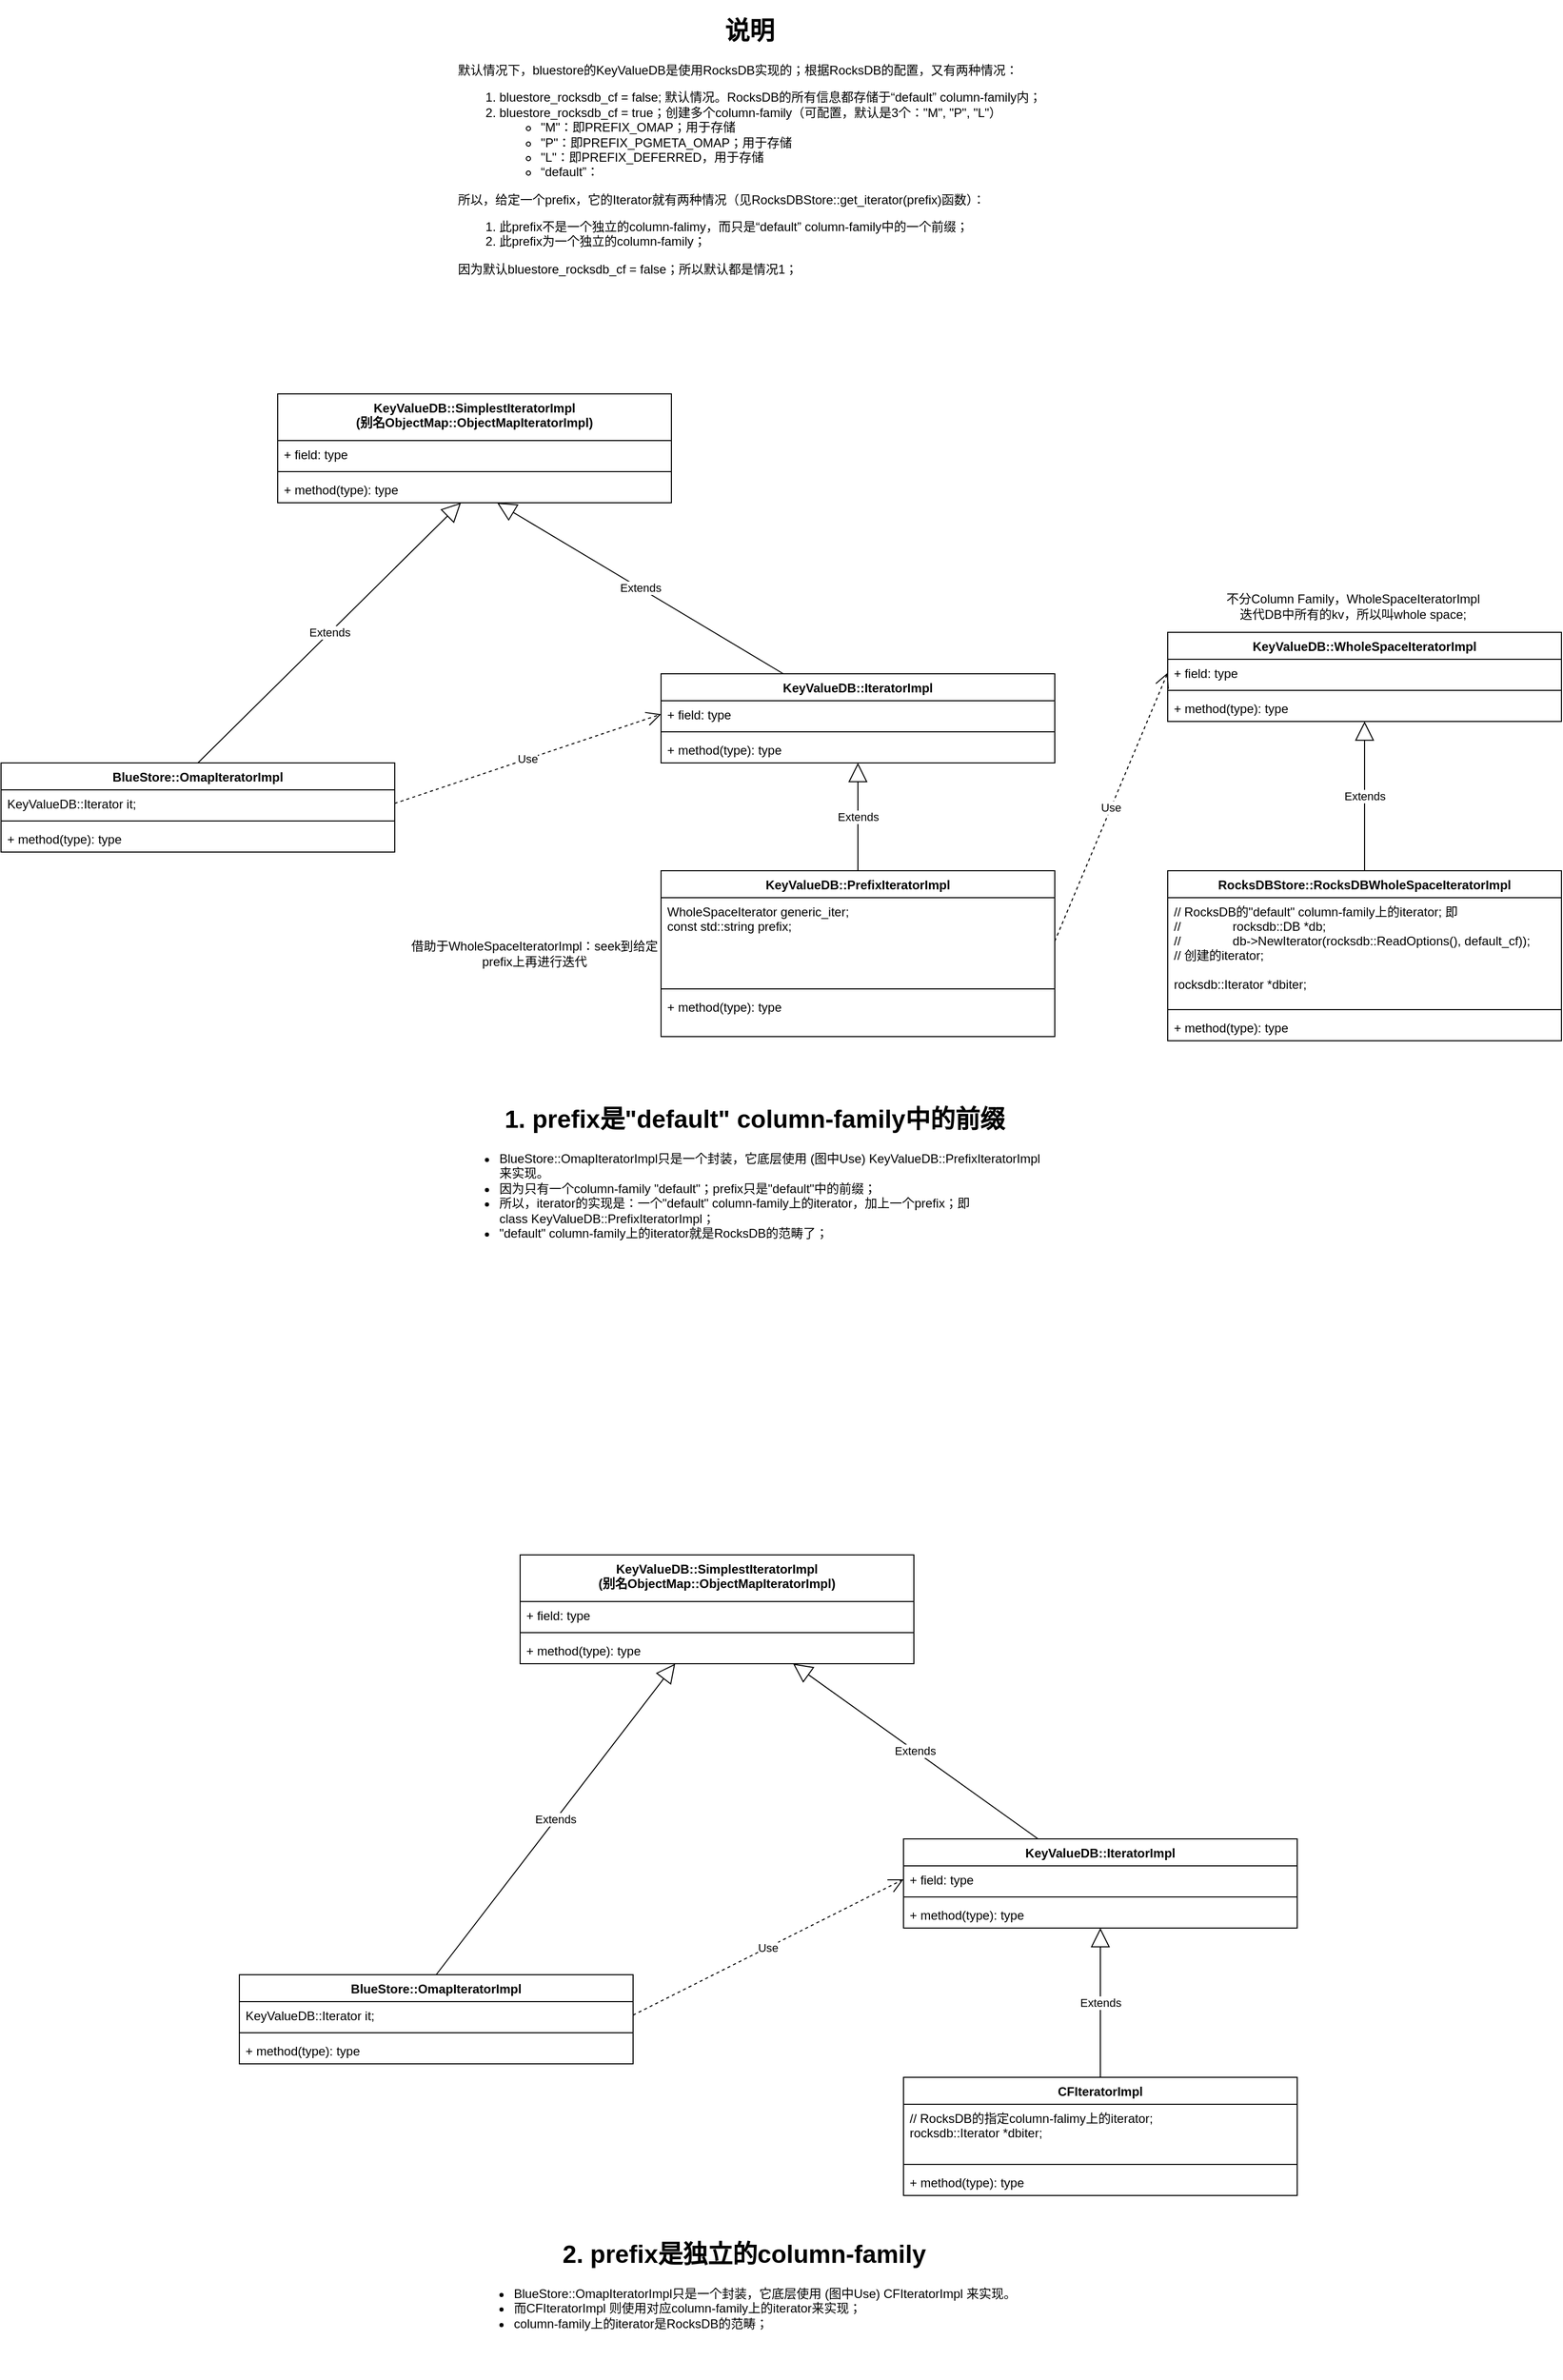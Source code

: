 <mxfile version="20.2.1" type="device"><diagram id="C5RBs43oDa-KdzZeNtuy" name="KeyValDB的迭代器"><mxGraphModel dx="2573" dy="949" grid="1" gridSize="10" guides="1" tooltips="1" connect="1" arrows="1" fold="1" page="1" pageScale="1" pageWidth="827" pageHeight="1169" math="0" shadow="0"><root><mxCell id="WIyWlLk6GJQsqaUBKTNV-0"/><mxCell id="WIyWlLk6GJQsqaUBKTNV-1" parent="WIyWlLk6GJQsqaUBKTNV-0"/><mxCell id="phfRpfMRL1szRD0uR-18-8" value="KeyValueDB::SimplestIteratorImpl&#10;(别名ObjectMap::ObjectMapIteratorImpl)&#10;" style="swimlane;fontStyle=1;align=center;verticalAlign=top;childLayout=stackLayout;horizontal=1;startSize=45;horizontalStack=0;resizeParent=1;resizeParentMax=0;resizeLast=0;collapsible=1;marginBottom=0;" parent="WIyWlLk6GJQsqaUBKTNV-1" vertex="1"><mxGeometry x="-473" y="410" width="380" height="105" as="geometry"/></mxCell><mxCell id="phfRpfMRL1szRD0uR-18-9" value="+ field: type" style="text;strokeColor=none;fillColor=none;align=left;verticalAlign=top;spacingLeft=4;spacingRight=4;overflow=hidden;rotatable=0;points=[[0,0.5],[1,0.5]];portConstraint=eastwest;" parent="phfRpfMRL1szRD0uR-18-8" vertex="1"><mxGeometry y="45" width="380" height="26" as="geometry"/></mxCell><mxCell id="phfRpfMRL1szRD0uR-18-10" value="" style="line;strokeWidth=1;fillColor=none;align=left;verticalAlign=middle;spacingTop=-1;spacingLeft=3;spacingRight=3;rotatable=0;labelPosition=right;points=[];portConstraint=eastwest;" parent="phfRpfMRL1szRD0uR-18-8" vertex="1"><mxGeometry y="71" width="380" height="8" as="geometry"/></mxCell><mxCell id="phfRpfMRL1szRD0uR-18-11" value="+ method(type): type" style="text;strokeColor=none;fillColor=none;align=left;verticalAlign=top;spacingLeft=4;spacingRight=4;overflow=hidden;rotatable=0;points=[[0,0.5],[1,0.5]];portConstraint=eastwest;" parent="phfRpfMRL1szRD0uR-18-8" vertex="1"><mxGeometry y="79" width="380" height="26" as="geometry"/></mxCell><mxCell id="phfRpfMRL1szRD0uR-18-12" value="KeyValueDB::IteratorImpl" style="swimlane;fontStyle=1;align=center;verticalAlign=top;childLayout=stackLayout;horizontal=1;startSize=26;horizontalStack=0;resizeParent=1;resizeParentMax=0;resizeLast=0;collapsible=1;marginBottom=0;" parent="WIyWlLk6GJQsqaUBKTNV-1" vertex="1"><mxGeometry x="-103" y="680" width="380" height="86" as="geometry"/></mxCell><mxCell id="phfRpfMRL1szRD0uR-18-13" value="+ field: type" style="text;strokeColor=none;fillColor=none;align=left;verticalAlign=top;spacingLeft=4;spacingRight=4;overflow=hidden;rotatable=0;points=[[0,0.5],[1,0.5]];portConstraint=eastwest;" parent="phfRpfMRL1szRD0uR-18-12" vertex="1"><mxGeometry y="26" width="380" height="26" as="geometry"/></mxCell><mxCell id="phfRpfMRL1szRD0uR-18-14" value="" style="line;strokeWidth=1;fillColor=none;align=left;verticalAlign=middle;spacingTop=-1;spacingLeft=3;spacingRight=3;rotatable=0;labelPosition=right;points=[];portConstraint=eastwest;" parent="phfRpfMRL1szRD0uR-18-12" vertex="1"><mxGeometry y="52" width="380" height="8" as="geometry"/></mxCell><mxCell id="phfRpfMRL1szRD0uR-18-15" value="+ method(type): type" style="text;strokeColor=none;fillColor=none;align=left;verticalAlign=top;spacingLeft=4;spacingRight=4;overflow=hidden;rotatable=0;points=[[0,0.5],[1,0.5]];portConstraint=eastwest;" parent="phfRpfMRL1szRD0uR-18-12" vertex="1"><mxGeometry y="60" width="380" height="26" as="geometry"/></mxCell><mxCell id="phfRpfMRL1szRD0uR-18-16" value="KeyValueDB::PrefixIteratorImpl" style="swimlane;fontStyle=1;align=center;verticalAlign=top;childLayout=stackLayout;horizontal=1;startSize=26;horizontalStack=0;resizeParent=1;resizeParentMax=0;resizeLast=0;collapsible=1;marginBottom=0;" parent="WIyWlLk6GJQsqaUBKTNV-1" vertex="1"><mxGeometry x="-103" y="870" width="380" height="160" as="geometry"/></mxCell><mxCell id="phfRpfMRL1szRD0uR-18-17" value="WholeSpaceIterator generic_iter;&#10;const std::string prefix;" style="text;strokeColor=none;fillColor=none;align=left;verticalAlign=top;spacingLeft=4;spacingRight=4;overflow=hidden;rotatable=0;points=[[0,0.5],[1,0.5]];portConstraint=eastwest;" parent="phfRpfMRL1szRD0uR-18-16" vertex="1"><mxGeometry y="26" width="380" height="84" as="geometry"/></mxCell><mxCell id="phfRpfMRL1szRD0uR-18-18" value="" style="line;strokeWidth=1;fillColor=none;align=left;verticalAlign=middle;spacingTop=-1;spacingLeft=3;spacingRight=3;rotatable=0;labelPosition=right;points=[];portConstraint=eastwest;" parent="phfRpfMRL1szRD0uR-18-16" vertex="1"><mxGeometry y="110" width="380" height="8" as="geometry"/></mxCell><mxCell id="phfRpfMRL1szRD0uR-18-19" value="+ method(type): type" style="text;strokeColor=none;fillColor=none;align=left;verticalAlign=top;spacingLeft=4;spacingRight=4;overflow=hidden;rotatable=0;points=[[0,0.5],[1,0.5]];portConstraint=eastwest;" parent="phfRpfMRL1szRD0uR-18-16" vertex="1"><mxGeometry y="118" width="380" height="42" as="geometry"/></mxCell><mxCell id="phfRpfMRL1szRD0uR-18-20" value="KeyValueDB::WholeSpaceIteratorImpl" style="swimlane;fontStyle=1;align=center;verticalAlign=top;childLayout=stackLayout;horizontal=1;startSize=26;horizontalStack=0;resizeParent=1;resizeParentMax=0;resizeLast=0;collapsible=1;marginBottom=0;" parent="WIyWlLk6GJQsqaUBKTNV-1" vertex="1"><mxGeometry x="386" y="640" width="380" height="86" as="geometry"/></mxCell><mxCell id="phfRpfMRL1szRD0uR-18-21" value="+ field: type" style="text;strokeColor=none;fillColor=none;align=left;verticalAlign=top;spacingLeft=4;spacingRight=4;overflow=hidden;rotatable=0;points=[[0,0.5],[1,0.5]];portConstraint=eastwest;" parent="phfRpfMRL1szRD0uR-18-20" vertex="1"><mxGeometry y="26" width="380" height="26" as="geometry"/></mxCell><mxCell id="phfRpfMRL1szRD0uR-18-22" value="" style="line;strokeWidth=1;fillColor=none;align=left;verticalAlign=middle;spacingTop=-1;spacingLeft=3;spacingRight=3;rotatable=0;labelPosition=right;points=[];portConstraint=eastwest;" parent="phfRpfMRL1szRD0uR-18-20" vertex="1"><mxGeometry y="52" width="380" height="8" as="geometry"/></mxCell><mxCell id="phfRpfMRL1szRD0uR-18-23" value="+ method(type): type" style="text;strokeColor=none;fillColor=none;align=left;verticalAlign=top;spacingLeft=4;spacingRight=4;overflow=hidden;rotatable=0;points=[[0,0.5],[1,0.5]];portConstraint=eastwest;" parent="phfRpfMRL1szRD0uR-18-20" vertex="1"><mxGeometry y="60" width="380" height="26" as="geometry"/></mxCell><mxCell id="phfRpfMRL1szRD0uR-18-29" value="Extends" style="endArrow=block;endSize=16;endFill=0;html=1;curved=1;" parent="WIyWlLk6GJQsqaUBKTNV-1" source="phfRpfMRL1szRD0uR-18-12" target="phfRpfMRL1szRD0uR-18-11" edge="1"><mxGeometry width="160" relative="1" as="geometry"><mxPoint x="-83" y="660" as="sourcePoint"/><mxPoint x="77" y="660" as="targetPoint"/></mxGeometry></mxCell><mxCell id="phfRpfMRL1szRD0uR-18-34" value="Use" style="endArrow=open;endSize=12;dashed=1;html=1;curved=1;exitX=1;exitY=0.5;exitDx=0;exitDy=0;entryX=0;entryY=0.5;entryDx=0;entryDy=0;" parent="WIyWlLk6GJQsqaUBKTNV-1" source="phfRpfMRL1szRD0uR-18-17" target="phfRpfMRL1szRD0uR-18-21" edge="1"><mxGeometry width="160" relative="1" as="geometry"><mxPoint x="387" y="960" as="sourcePoint"/><mxPoint x="547" y="960" as="targetPoint"/></mxGeometry></mxCell><mxCell id="phfRpfMRL1szRD0uR-18-35" value="RocksDBStore::RocksDBWholeSpaceIteratorImpl" style="swimlane;fontStyle=1;align=center;verticalAlign=top;childLayout=stackLayout;horizontal=1;startSize=26;horizontalStack=0;resizeParent=1;resizeParentMax=0;resizeLast=0;collapsible=1;marginBottom=0;" parent="WIyWlLk6GJQsqaUBKTNV-1" vertex="1"><mxGeometry x="386" y="870" width="380" height="164" as="geometry"/></mxCell><mxCell id="phfRpfMRL1szRD0uR-18-36" value="// RocksDB的&quot;default&quot; column-family上的iterator; 即&#10;//               rocksdb::DB *db;&#10;//               db-&gt;NewIterator(rocksdb::ReadOptions(), default_cf));&#10;// 创建的iterator;&#10;&#10;rocksdb::Iterator *dbiter;" style="text;strokeColor=none;fillColor=none;align=left;verticalAlign=top;spacingLeft=4;spacingRight=4;overflow=hidden;rotatable=0;points=[[0,0.5],[1,0.5]];portConstraint=eastwest;" parent="phfRpfMRL1szRD0uR-18-35" vertex="1"><mxGeometry y="26" width="380" height="104" as="geometry"/></mxCell><mxCell id="phfRpfMRL1szRD0uR-18-37" value="" style="line;strokeWidth=1;fillColor=none;align=left;verticalAlign=middle;spacingTop=-1;spacingLeft=3;spacingRight=3;rotatable=0;labelPosition=right;points=[];portConstraint=eastwest;" parent="phfRpfMRL1szRD0uR-18-35" vertex="1"><mxGeometry y="130" width="380" height="8" as="geometry"/></mxCell><mxCell id="phfRpfMRL1szRD0uR-18-38" value="+ method(type): type" style="text;strokeColor=none;fillColor=none;align=left;verticalAlign=top;spacingLeft=4;spacingRight=4;overflow=hidden;rotatable=0;points=[[0,0.5],[1,0.5]];portConstraint=eastwest;" parent="phfRpfMRL1szRD0uR-18-35" vertex="1"><mxGeometry y="138" width="380" height="26" as="geometry"/></mxCell><mxCell id="phfRpfMRL1szRD0uR-18-57" value="KeyValueDB::IteratorImpl" style="swimlane;fontStyle=1;align=center;verticalAlign=top;childLayout=stackLayout;horizontal=1;startSize=26;horizontalStack=0;resizeParent=1;resizeParentMax=0;resizeLast=0;collapsible=1;marginBottom=0;" parent="WIyWlLk6GJQsqaUBKTNV-1" vertex="1"><mxGeometry x="131" y="1804" width="380" height="86" as="geometry"/></mxCell><mxCell id="phfRpfMRL1szRD0uR-18-58" value="+ field: type" style="text;strokeColor=none;fillColor=none;align=left;verticalAlign=top;spacingLeft=4;spacingRight=4;overflow=hidden;rotatable=0;points=[[0,0.5],[1,0.5]];portConstraint=eastwest;" parent="phfRpfMRL1szRD0uR-18-57" vertex="1"><mxGeometry y="26" width="380" height="26" as="geometry"/></mxCell><mxCell id="phfRpfMRL1szRD0uR-18-59" value="" style="line;strokeWidth=1;fillColor=none;align=left;verticalAlign=middle;spacingTop=-1;spacingLeft=3;spacingRight=3;rotatable=0;labelPosition=right;points=[];portConstraint=eastwest;" parent="phfRpfMRL1szRD0uR-18-57" vertex="1"><mxGeometry y="52" width="380" height="8" as="geometry"/></mxCell><mxCell id="phfRpfMRL1szRD0uR-18-60" value="+ method(type): type" style="text;strokeColor=none;fillColor=none;align=left;verticalAlign=top;spacingLeft=4;spacingRight=4;overflow=hidden;rotatable=0;points=[[0,0.5],[1,0.5]];portConstraint=eastwest;" parent="phfRpfMRL1szRD0uR-18-57" vertex="1"><mxGeometry y="60" width="380" height="26" as="geometry"/></mxCell><mxCell id="phfRpfMRL1szRD0uR-18-61" value="Extends" style="endArrow=block;endSize=16;endFill=0;html=1;curved=1;" parent="WIyWlLk6GJQsqaUBKTNV-1" source="phfRpfMRL1szRD0uR-18-57" target="LUDk4Wp6QJi_mFmoKqDt-0" edge="1"><mxGeometry width="160" relative="1" as="geometry"><mxPoint x="151" y="1754" as="sourcePoint"/><mxPoint x="-31.76" y="1581" as="targetPoint"/></mxGeometry></mxCell><mxCell id="phfRpfMRL1szRD0uR-18-62" value="CFIteratorImpl" style="swimlane;fontStyle=1;align=center;verticalAlign=top;childLayout=stackLayout;horizontal=1;startSize=26;horizontalStack=0;resizeParent=1;resizeParentMax=0;resizeLast=0;collapsible=1;marginBottom=0;" parent="WIyWlLk6GJQsqaUBKTNV-1" vertex="1"><mxGeometry x="131" y="2034" width="380" height="114" as="geometry"/></mxCell><mxCell id="phfRpfMRL1szRD0uR-18-63" value="// RocksDB的指定column-falimy上的iterator;&#10;rocksdb::Iterator *dbiter;" style="text;strokeColor=none;fillColor=none;align=left;verticalAlign=top;spacingLeft=4;spacingRight=4;overflow=hidden;rotatable=0;points=[[0,0.5],[1,0.5]];portConstraint=eastwest;" parent="phfRpfMRL1szRD0uR-18-62" vertex="1"><mxGeometry y="26" width="380" height="54" as="geometry"/></mxCell><mxCell id="phfRpfMRL1szRD0uR-18-64" value="" style="line;strokeWidth=1;fillColor=none;align=left;verticalAlign=middle;spacingTop=-1;spacingLeft=3;spacingRight=3;rotatable=0;labelPosition=right;points=[];portConstraint=eastwest;" parent="phfRpfMRL1szRD0uR-18-62" vertex="1"><mxGeometry y="80" width="380" height="8" as="geometry"/></mxCell><mxCell id="phfRpfMRL1szRD0uR-18-65" value="+ method(type): type" style="text;strokeColor=none;fillColor=none;align=left;verticalAlign=top;spacingLeft=4;spacingRight=4;overflow=hidden;rotatable=0;points=[[0,0.5],[1,0.5]];portConstraint=eastwest;" parent="phfRpfMRL1szRD0uR-18-62" vertex="1"><mxGeometry y="88" width="380" height="26" as="geometry"/></mxCell><mxCell id="phfRpfMRL1szRD0uR-18-67" value="BlueStore::OmapIteratorImpl" style="swimlane;fontStyle=1;align=center;verticalAlign=top;childLayout=stackLayout;horizontal=1;startSize=26;horizontalStack=0;resizeParent=1;resizeParentMax=0;resizeLast=0;collapsible=1;marginBottom=0;" parent="WIyWlLk6GJQsqaUBKTNV-1" vertex="1"><mxGeometry x="-740" y="766" width="380" height="86" as="geometry"/></mxCell><mxCell id="phfRpfMRL1szRD0uR-18-68" value="KeyValueDB::Iterator it;" style="text;strokeColor=none;fillColor=none;align=left;verticalAlign=top;spacingLeft=4;spacingRight=4;overflow=hidden;rotatable=0;points=[[0,0.5],[1,0.5]];portConstraint=eastwest;" parent="phfRpfMRL1szRD0uR-18-67" vertex="1"><mxGeometry y="26" width="380" height="26" as="geometry"/></mxCell><mxCell id="phfRpfMRL1szRD0uR-18-69" value="" style="line;strokeWidth=1;fillColor=none;align=left;verticalAlign=middle;spacingTop=-1;spacingLeft=3;spacingRight=3;rotatable=0;labelPosition=right;points=[];portConstraint=eastwest;" parent="phfRpfMRL1szRD0uR-18-67" vertex="1"><mxGeometry y="52" width="380" height="8" as="geometry"/></mxCell><mxCell id="phfRpfMRL1szRD0uR-18-70" value="+ method(type): type" style="text;strokeColor=none;fillColor=none;align=left;verticalAlign=top;spacingLeft=4;spacingRight=4;overflow=hidden;rotatable=0;points=[[0,0.5],[1,0.5]];portConstraint=eastwest;" parent="phfRpfMRL1szRD0uR-18-67" vertex="1"><mxGeometry y="60" width="380" height="26" as="geometry"/></mxCell><mxCell id="phfRpfMRL1szRD0uR-18-71" value="Extends" style="endArrow=block;endSize=16;endFill=0;html=1;curved=1;exitX=0.5;exitY=0;exitDx=0;exitDy=0;" parent="WIyWlLk6GJQsqaUBKTNV-1" source="phfRpfMRL1szRD0uR-18-16" target="phfRpfMRL1szRD0uR-18-15" edge="1"><mxGeometry width="160" relative="1" as="geometry"><mxPoint x="-93" y="1154" as="sourcePoint"/><mxPoint x="-403" y="1030" as="targetPoint"/></mxGeometry></mxCell><mxCell id="phfRpfMRL1szRD0uR-18-72" value="Extends" style="endArrow=block;endSize=16;endFill=0;html=1;curved=1;exitX=0.5;exitY=0;exitDx=0;exitDy=0;" parent="WIyWlLk6GJQsqaUBKTNV-1" source="phfRpfMRL1szRD0uR-18-35" target="phfRpfMRL1szRD0uR-18-23" edge="1"><mxGeometry width="160" relative="1" as="geometry"><mxPoint x="656" y="1234" as="sourcePoint"/><mxPoint x="656" y="1130" as="targetPoint"/></mxGeometry></mxCell><mxCell id="phfRpfMRL1szRD0uR-18-73" value="Extends" style="endArrow=block;endSize=16;endFill=0;html=1;curved=1;exitX=0.5;exitY=0;exitDx=0;exitDy=0;entryX=0.5;entryY=1;entryDx=0;entryDy=0;entryPerimeter=0;" parent="WIyWlLk6GJQsqaUBKTNV-1" source="phfRpfMRL1szRD0uR-18-62" target="phfRpfMRL1szRD0uR-18-60" edge="1"><mxGeometry width="160" relative="1" as="geometry"><mxPoint x="681" y="2058" as="sourcePoint"/><mxPoint x="681" y="1914" as="targetPoint"/></mxGeometry></mxCell><mxCell id="phfRpfMRL1szRD0uR-18-74" value="Extends" style="endArrow=block;endSize=16;endFill=0;html=1;curved=1;exitX=0.5;exitY=0;exitDx=0;exitDy=0;" parent="WIyWlLk6GJQsqaUBKTNV-1" source="phfRpfMRL1szRD0uR-18-67" target="phfRpfMRL1szRD0uR-18-11" edge="1"><mxGeometry width="160" relative="1" as="geometry"><mxPoint x="-247.569" y="789" as="sourcePoint"/><mxPoint x="-532.997" y="600" as="targetPoint"/></mxGeometry></mxCell><mxCell id="phfRpfMRL1szRD0uR-18-76" value="Use" style="endArrow=open;endSize=12;dashed=1;html=1;curved=1;exitX=1;exitY=0.5;exitDx=0;exitDy=0;entryX=0;entryY=0.5;entryDx=0;entryDy=0;" parent="WIyWlLk6GJQsqaUBKTNV-1" source="phfRpfMRL1szRD0uR-18-68" target="phfRpfMRL1szRD0uR-18-13" edge="1"><mxGeometry width="160" relative="1" as="geometry"><mxPoint x="-353" y="909" as="sourcePoint"/><mxPoint x="-163" y="650" as="targetPoint"/></mxGeometry></mxCell><mxCell id="phfRpfMRL1szRD0uR-18-77" value="BlueStore::OmapIteratorImpl" style="swimlane;fontStyle=1;align=center;verticalAlign=top;childLayout=stackLayout;horizontal=1;startSize=26;horizontalStack=0;resizeParent=1;resizeParentMax=0;resizeLast=0;collapsible=1;marginBottom=0;" parent="WIyWlLk6GJQsqaUBKTNV-1" vertex="1"><mxGeometry x="-510" y="1935" width="380" height="86" as="geometry"/></mxCell><mxCell id="phfRpfMRL1szRD0uR-18-78" value="KeyValueDB::Iterator it;" style="text;strokeColor=none;fillColor=none;align=left;verticalAlign=top;spacingLeft=4;spacingRight=4;overflow=hidden;rotatable=0;points=[[0,0.5],[1,0.5]];portConstraint=eastwest;" parent="phfRpfMRL1szRD0uR-18-77" vertex="1"><mxGeometry y="26" width="380" height="26" as="geometry"/></mxCell><mxCell id="phfRpfMRL1szRD0uR-18-79" value="" style="line;strokeWidth=1;fillColor=none;align=left;verticalAlign=middle;spacingTop=-1;spacingLeft=3;spacingRight=3;rotatable=0;labelPosition=right;points=[];portConstraint=eastwest;" parent="phfRpfMRL1szRD0uR-18-77" vertex="1"><mxGeometry y="52" width="380" height="8" as="geometry"/></mxCell><mxCell id="phfRpfMRL1szRD0uR-18-80" value="+ method(type): type" style="text;strokeColor=none;fillColor=none;align=left;verticalAlign=top;spacingLeft=4;spacingRight=4;overflow=hidden;rotatable=0;points=[[0,0.5],[1,0.5]];portConstraint=eastwest;" parent="phfRpfMRL1szRD0uR-18-77" vertex="1"><mxGeometry y="60" width="380" height="26" as="geometry"/></mxCell><mxCell id="phfRpfMRL1szRD0uR-18-81" value="Extends" style="endArrow=block;endSize=16;endFill=0;html=1;curved=1;exitX=0.5;exitY=0;exitDx=0;exitDy=0;" parent="WIyWlLk6GJQsqaUBKTNV-1" source="phfRpfMRL1szRD0uR-18-77" target="LUDk4Wp6QJi_mFmoKqDt-0" edge="1"><mxGeometry width="160" relative="1" as="geometry"><mxPoint x="-579" y="1840" as="sourcePoint"/><mxPoint x="-61.92" y="1583.99" as="targetPoint"/></mxGeometry></mxCell><mxCell id="phfRpfMRL1szRD0uR-18-83" value="Use" style="endArrow=open;endSize=12;dashed=1;html=1;curved=1;exitX=1;exitY=0.5;exitDx=0;exitDy=0;entryX=0;entryY=0.5;entryDx=0;entryDy=0;" parent="WIyWlLk6GJQsqaUBKTNV-1" source="phfRpfMRL1szRD0uR-18-78" target="phfRpfMRL1szRD0uR-18-58" edge="1"><mxGeometry width="160" relative="1" as="geometry"><mxPoint x="-149" y="2011" as="sourcePoint"/><mxPoint x="141" y="1925" as="targetPoint"/></mxGeometry></mxCell><mxCell id="phfRpfMRL1szRD0uR-18-84" value="&lt;h1 style=&quot;text-align: center&quot;&gt;说明&lt;/h1&gt;&lt;p&gt;默认情况下，bluestore的KeyValueDB是使用RocksDB实现的；根据RocksDB的配置，又有两种情况：&lt;/p&gt;&lt;p&gt;&lt;/p&gt;&lt;ol&gt;&lt;li&gt;bluestore_rocksdb_cf = false; 默认情况。RocksDB的所有信息都存储于“default” column-family内；&lt;/li&gt;&lt;li&gt;bluestore_rocksdb_cf = true；创建多个column-family（可配置，默认是3个：&quot;M&quot;, &quot;P&quot;, &quot;L&quot;）&lt;/li&gt;&lt;ul&gt;&lt;li&gt;&quot;M&quot;：即PREFIX_OMAP；用于存储&lt;/li&gt;&lt;li&gt;&quot;P&quot;：即PREFIX_PGMETA_OMAP；用于存储&lt;/li&gt;&lt;li&gt;&quot;L&quot;：即PREFIX_DEFERRED，用于存储&lt;/li&gt;&lt;li&gt;“default”：&lt;/li&gt;&lt;/ul&gt;&lt;/ol&gt;&lt;div&gt;所以，给定一个prefix，它的Iterator就有两种情况（见RocksDBStore::get_iterator(prefix)函数）：&lt;/div&gt;&lt;div&gt;&lt;ol&gt;&lt;li&gt;此prefix不是一个独立的column-falimy，而只是“default” column-family中的一个前缀；&lt;/li&gt;&lt;li&gt;此prefix为一个独立的column-family；&lt;/li&gt;&lt;/ol&gt;&lt;div&gt;因为默认&lt;span&gt;bluestore_rocksdb_cf = false；所以默认都是情况1；&lt;/span&gt;&lt;/div&gt;&lt;div&gt;&lt;br&gt;&lt;/div&gt;&lt;/div&gt;&lt;p&gt;&lt;/p&gt;&lt;p&gt;&lt;br&gt;&lt;/p&gt;" style="text;html=1;strokeColor=none;fillColor=none;spacing=5;spacingTop=-20;whiteSpace=wrap;overflow=hidden;rounded=0;shadow=0;fontColor=#000000;" parent="WIyWlLk6GJQsqaUBKTNV-1" vertex="1"><mxGeometry x="-304" y="40" width="610" height="310" as="geometry"/></mxCell><mxCell id="phfRpfMRL1szRD0uR-18-85" value="&lt;h1 style=&quot;text-align: center&quot;&gt;1. prefix是&quot;default&quot; column-family中的前缀&lt;/h1&gt;&lt;ul&gt;&lt;li&gt;BlueStore::OmapIteratorImpl只是一个封装，它底层使用 (图中Use) KeyValueDB::PrefixIteratorImpl来实现。&lt;br&gt;&lt;/li&gt;&lt;li&gt;因为只有一个column-family &quot;default&quot;；prefix只是&quot;default&quot;中的前缀；&lt;/li&gt;&lt;li&gt;所以，iterator的实现是：一个&quot;default&quot; column-family上的iterator，加上一个prefix；即class&amp;nbsp;KeyValueDB::PrefixIteratorImpl；&lt;/li&gt;&lt;li&gt;&quot;default&quot; column-family上的iterator就是RocksDB的范畴了；&lt;/li&gt;&lt;/ul&gt;&lt;p&gt;&lt;/p&gt;&lt;div&gt;&lt;div&gt;&lt;br&gt;&lt;/div&gt;&lt;/div&gt;&lt;p&gt;&lt;/p&gt;&lt;p&gt;&lt;br&gt;&lt;/p&gt;" style="text;html=1;strokeColor=none;fillColor=none;spacing=5;spacingTop=-20;whiteSpace=wrap;overflow=hidden;rounded=0;shadow=0;fontColor=#000000;" parent="WIyWlLk6GJQsqaUBKTNV-1" vertex="1"><mxGeometry x="-304" y="1090" width="581" height="180" as="geometry"/></mxCell><mxCell id="phfRpfMRL1szRD0uR-18-87" value="&lt;h1 style=&quot;text-align: center&quot;&gt;2. prefix是独立的column-family&lt;/h1&gt;&lt;ul&gt;&lt;li&gt;BlueStore::OmapIteratorImpl只是一个封装，它底层使用 (图中Use) CFIteratorImpl 来实现。&lt;br&gt;&lt;/li&gt;&lt;li&gt;而CFIteratorImpl 则使用对应column-family上的iterator来实现；&lt;/li&gt;&lt;li&gt;column-family上的iterator是RocksDB的范畴；&lt;/li&gt;&lt;/ul&gt;&lt;p&gt;&lt;/p&gt;&lt;div&gt;&lt;div&gt;&lt;br&gt;&lt;/div&gt;&lt;/div&gt;&lt;p&gt;&lt;/p&gt;&lt;p&gt;&lt;br&gt;&lt;/p&gt;" style="text;html=1;strokeColor=none;fillColor=none;spacing=5;spacingTop=-20;whiteSpace=wrap;overflow=hidden;rounded=0;shadow=0;fontColor=#000000;" parent="WIyWlLk6GJQsqaUBKTNV-1" vertex="1"><mxGeometry x="-290" y="2185" width="581" height="140" as="geometry"/></mxCell><mxCell id="LUDk4Wp6QJi_mFmoKqDt-0" value="KeyValueDB::SimplestIteratorImpl&#10;(别名ObjectMap::ObjectMapIteratorImpl)&#10;" style="swimlane;fontStyle=1;align=center;verticalAlign=top;childLayout=stackLayout;horizontal=1;startSize=45;horizontalStack=0;resizeParent=1;resizeParentMax=0;resizeLast=0;collapsible=1;marginBottom=0;" parent="WIyWlLk6GJQsqaUBKTNV-1" vertex="1"><mxGeometry x="-239" y="1530" width="380" height="105" as="geometry"/></mxCell><mxCell id="LUDk4Wp6QJi_mFmoKqDt-1" value="+ field: type" style="text;strokeColor=none;fillColor=none;align=left;verticalAlign=top;spacingLeft=4;spacingRight=4;overflow=hidden;rotatable=0;points=[[0,0.5],[1,0.5]];portConstraint=eastwest;" parent="LUDk4Wp6QJi_mFmoKqDt-0" vertex="1"><mxGeometry y="45" width="380" height="26" as="geometry"/></mxCell><mxCell id="LUDk4Wp6QJi_mFmoKqDt-2" value="" style="line;strokeWidth=1;fillColor=none;align=left;verticalAlign=middle;spacingTop=-1;spacingLeft=3;spacingRight=3;rotatable=0;labelPosition=right;points=[];portConstraint=eastwest;" parent="LUDk4Wp6QJi_mFmoKqDt-0" vertex="1"><mxGeometry y="71" width="380" height="8" as="geometry"/></mxCell><mxCell id="LUDk4Wp6QJi_mFmoKqDt-3" value="+ method(type): type" style="text;strokeColor=none;fillColor=none;align=left;verticalAlign=top;spacingLeft=4;spacingRight=4;overflow=hidden;rotatable=0;points=[[0,0.5],[1,0.5]];portConstraint=eastwest;" parent="LUDk4Wp6QJi_mFmoKqDt-0" vertex="1"><mxGeometry y="79" width="380" height="26" as="geometry"/></mxCell><mxCell id="-AuavsYqB23MQ4YoPWbd-0" value="不分Column Family，WholeSpaceIteratorImpl迭代DB中所有的kv，所以叫whole space;" style="text;html=1;strokeColor=none;fillColor=none;align=center;verticalAlign=middle;whiteSpace=wrap;rounded=0;" vertex="1" parent="WIyWlLk6GJQsqaUBKTNV-1"><mxGeometry x="440" y="580" width="250" height="70" as="geometry"/></mxCell><mxCell id="-AuavsYqB23MQ4YoPWbd-1" value="借助于WholeSpaceIteratorImpl：seek到给定prefix上再进行迭代" style="text;html=1;strokeColor=none;fillColor=none;align=center;verticalAlign=middle;whiteSpace=wrap;rounded=0;" vertex="1" parent="WIyWlLk6GJQsqaUBKTNV-1"><mxGeometry x="-350" y="915" width="250" height="70" as="geometry"/></mxCell></root></mxGraphModel></diagram></mxfile>